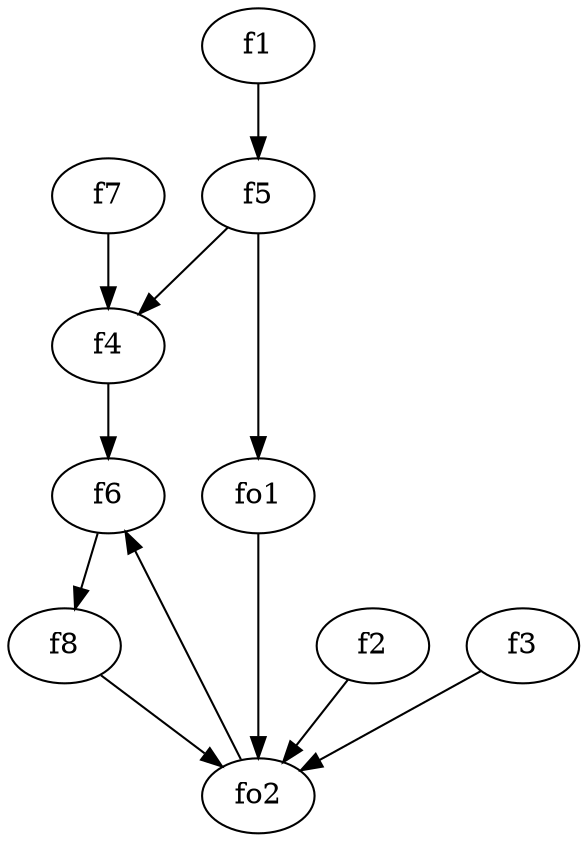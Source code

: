 strict digraph  {
f1;
f2;
f3;
f4;
f5;
f6;
f7;
f8;
fo1;
fo2;
f1 -> f5  [weight=2];
f2 -> fo2  [weight=2];
f3 -> fo2  [weight=2];
f4 -> f6  [weight=2];
f5 -> fo1  [weight=2];
f5 -> f4  [weight=2];
f6 -> f8  [weight=2];
f7 -> f4  [weight=2];
f8 -> fo2  [weight=2];
fo1 -> fo2  [weight=2];
fo2 -> f6  [weight=2];
}
